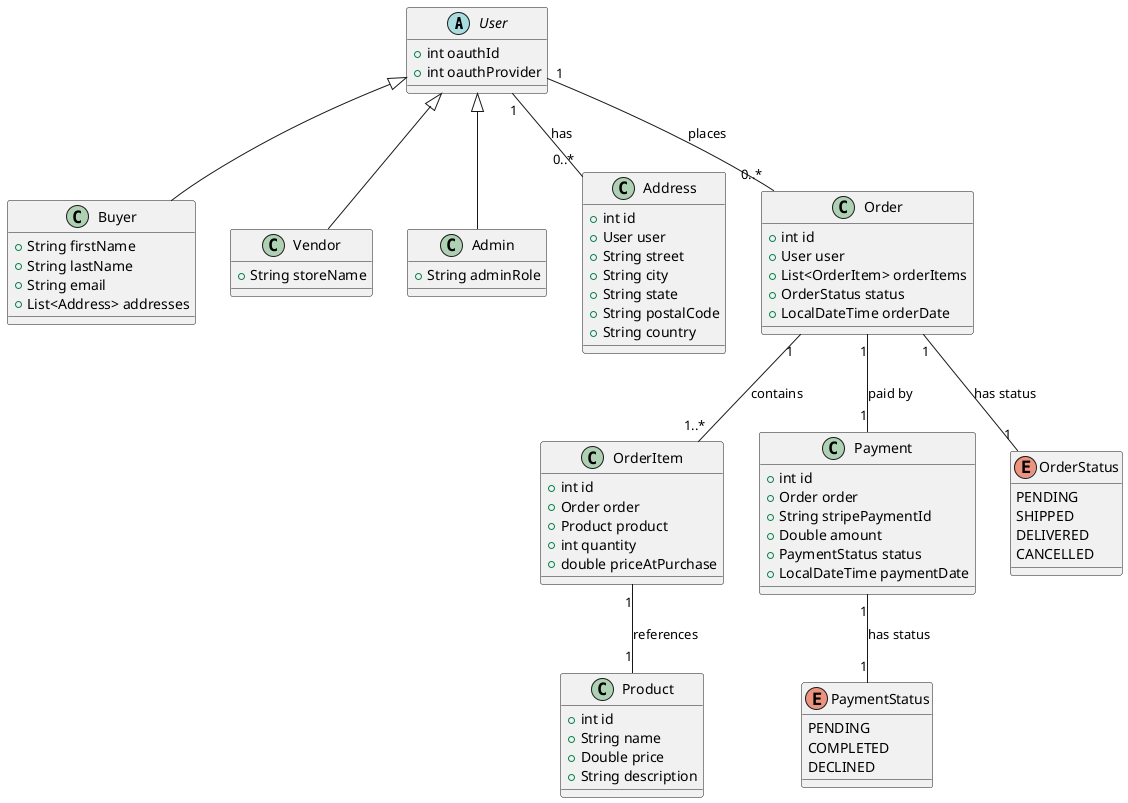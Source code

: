 @startuml entities
' Define entities
abstract class User {
    + int oauthId
    + int oauthProvider
}

class Buyer extends User {
    + String firstName
    + String lastName
    + String email
    + List<Address> addresses
}

class Vendor extends User {
    + String storeName
}

class Admin extends User {
    + String adminRole
}

class Address {
    + int id
    + User user
    + String street
    + String city
    + String state
    + String postalCode
    + String country
}

class Product {
    + int id
    + String name
    + Double price
    + String description
}

class Order {
    + int id
    + User user
    + List<OrderItem> orderItems
    + OrderStatus status
    + LocalDateTime orderDate
}

class OrderItem {
    + int id
    + Order order
    + Product product
    + int quantity
    + double priceAtPurchase
}

class Payment {
    + int id
    + Order order
    + String stripePaymentId
    + Double amount
    + PaymentStatus status
    + LocalDateTime paymentDate
}

' Define enums

enum OrderStatus {
    PENDING
    SHIPPED
    DELIVERED
    CANCELLED
}

enum PaymentStatus {
    PENDING
    COMPLETED
    DECLINED
}

' Define relationships

User "1" -- "0..*" Address : has
User "1" -- "0..*" Order : places
Order "1" -- "1..*" OrderItem : contains
OrderItem "1" -- "1" Product : references
Order "1" -- "1" Payment : paid by

' Relationships between enums and entities
Order "1" -- "1" OrderStatus : has status
Payment "1" -- "1" PaymentStatus : has status

@enduml